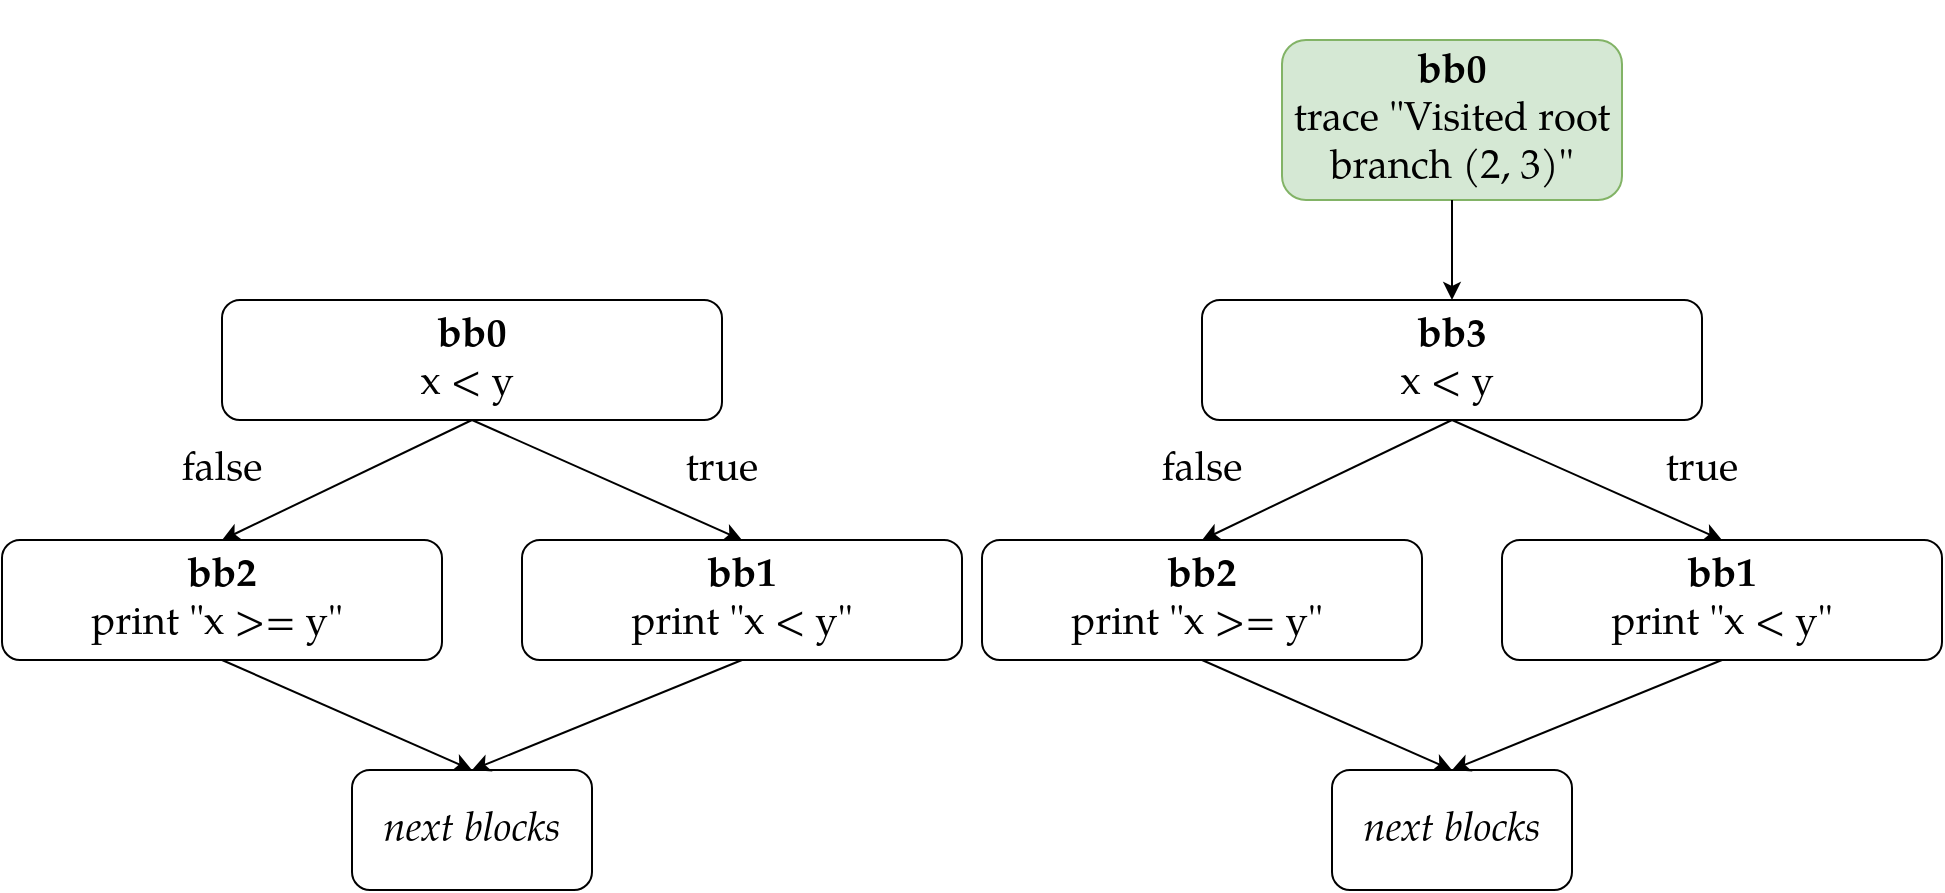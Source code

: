<mxfile version="16.5.1" type="device"><diagram id="mtKesNsxuVSY4DAXMG3T" name="Page-1"><mxGraphModel dx="1933" dy="997" grid="1" gridSize="10" guides="1" tooltips="1" connect="1" arrows="1" fold="1" page="1" pageScale="1" pageWidth="827" pageHeight="1169" math="0" shadow="0"><root><mxCell id="0"/><mxCell id="1" parent="0"/><mxCell id="v6j9mXJMksomTZe7uBYo-1" value="&lt;font style=&quot;font-size: 20px;&quot;&gt;&lt;b style=&quot;font-size: 20px;&quot;&gt;bb0&lt;/b&gt;&lt;br style=&quot;font-size: 20px;&quot;&gt;trace &quot;Visited root branch (2, 3)&quot;&lt;br style=&quot;font-size: 20px;&quot;&gt;&lt;/font&gt;" style="rounded=1;whiteSpace=wrap;html=1;fillColor=#d5e8d4;strokeColor=#82b366;fontFamily=TeX Gyre Pagella;fontSize=20;" parent="1" vertex="1"><mxGeometry x="30" y="160" width="170" height="80" as="geometry"/></mxCell><mxCell id="v6j9mXJMksomTZe7uBYo-3" value="" style="endArrow=classic;html=1;rounded=0;fontSize=18;exitX=0.5;exitY=1;exitDx=0;exitDy=0;entryX=0.5;entryY=0;entryDx=0;entryDy=0;fontFamily=TeX Gyre Pagella;" parent="1" source="v6j9mXJMksomTZe7uBYo-1" target="v6j9mXJMksomTZe7uBYo-17" edge="1"><mxGeometry width="50" height="50" relative="1" as="geometry"><mxPoint x="140" y="440" as="sourcePoint"/><mxPoint x="135" y="320" as="targetPoint"/></mxGeometry></mxCell><mxCell id="v6j9mXJMksomTZe7uBYo-12" value="&lt;font style=&quot;font-size: 20px;&quot;&gt;&lt;i style=&quot;font-size: 20px;&quot;&gt;next blocks&lt;/i&gt;&lt;br style=&quot;font-size: 20px;&quot;&gt;&lt;/font&gt;" style="rounded=1;whiteSpace=wrap;html=1;fontFamily=TeX Gyre Pagella;fontSize=20;" parent="1" vertex="1"><mxGeometry x="55" y="525" width="120" height="60" as="geometry"/></mxCell><mxCell id="v6j9mXJMksomTZe7uBYo-13" value="" style="endArrow=classic;html=1;rounded=0;fontSize=18;exitX=0.5;exitY=1;exitDx=0;exitDy=0;entryX=0.5;entryY=0;entryDx=0;entryDy=0;fontFamily=TeX Gyre Pagella;" parent="1" source="v6j9mXJMksomTZe7uBYo-17" target="v6j9mXJMksomTZe7uBYo-18" edge="1"><mxGeometry width="50" height="50" relative="1" as="geometry"><mxPoint x="135" y="380" as="sourcePoint"/><mxPoint x="135" y="450" as="targetPoint"/></mxGeometry></mxCell><mxCell id="v6j9mXJMksomTZe7uBYo-17" value="&lt;font style=&quot;font-size: 20px;&quot;&gt;&lt;b style=&quot;font-size: 20px;&quot;&gt;bb3&lt;/b&gt;&lt;br style=&quot;font-size: 20px;&quot;&gt;x &amp;lt; y&amp;nbsp;&lt;br style=&quot;font-size: 20px;&quot;&gt;&lt;/font&gt;" style="rounded=1;whiteSpace=wrap;html=1;fontFamily=TeX Gyre Pagella;fontSize=20;" parent="1" vertex="1"><mxGeometry x="-10" y="290" width="250" height="60" as="geometry"/></mxCell><mxCell id="v6j9mXJMksomTZe7uBYo-18" value="&lt;font style=&quot;font-size: 20px;&quot;&gt;&lt;b style=&quot;font-size: 20px;&quot;&gt;bb2&lt;/b&gt;&lt;br style=&quot;font-size: 20px;&quot;&gt;print &quot;x &amp;gt;= y&quot;&amp;nbsp;&lt;br style=&quot;font-size: 20px;&quot;&gt;&lt;/font&gt;" style="rounded=1;whiteSpace=wrap;html=1;fontFamily=TeX Gyre Pagella;fontSize=20;" parent="1" vertex="1"><mxGeometry x="-120" y="410" width="220" height="60" as="geometry"/></mxCell><mxCell id="v6j9mXJMksomTZe7uBYo-19" value="" style="endArrow=classic;html=1;rounded=0;fontSize=18;exitX=0.5;exitY=1;exitDx=0;exitDy=0;entryX=0.5;entryY=0;entryDx=0;entryDy=0;fontFamily=TeX Gyre Pagella;" parent="1" source="v6j9mXJMksomTZe7uBYo-18" target="v6j9mXJMksomTZe7uBYo-12" edge="1"><mxGeometry width="50" height="50" relative="1" as="geometry"><mxPoint x="-70" y="680" as="sourcePoint"/><mxPoint x="115" y="525" as="targetPoint"/></mxGeometry></mxCell><mxCell id="v6j9mXJMksomTZe7uBYo-23" value="" style="rounded=0;whiteSpace=wrap;html=1;fontSize=18;fillColor=none;strokeColor=none;fontFamily=TeX Gyre Pagella;" parent="1" vertex="1"><mxGeometry x="200" y="140" width="120" height="10" as="geometry"/></mxCell><mxCell id="s0v0_Ke3-0rXSa0jnAtA-2" value="&lt;font style=&quot;font-size: 20px;&quot;&gt;&lt;b style=&quot;font-size: 20px;&quot;&gt;bb1&lt;/b&gt;&lt;br style=&quot;font-size: 20px;&quot;&gt;print &quot;x &amp;lt; y&quot;&lt;br style=&quot;font-size: 20px;&quot;&gt;&lt;/font&gt;" style="rounded=1;whiteSpace=wrap;html=1;fontFamily=TeX Gyre Pagella;fontSize=20;" parent="1" vertex="1"><mxGeometry x="140" y="410" width="220" height="60" as="geometry"/></mxCell><mxCell id="s0v0_Ke3-0rXSa0jnAtA-3" value="" style="endArrow=classic;html=1;rounded=0;fontSize=18;exitX=0.5;exitY=1;exitDx=0;exitDy=0;entryX=0.5;entryY=0;entryDx=0;entryDy=0;fontFamily=TeX Gyre Pagella;" parent="1" source="v6j9mXJMksomTZe7uBYo-17" target="s0v0_Ke3-0rXSa0jnAtA-2" edge="1"><mxGeometry width="50" height="50" relative="1" as="geometry"><mxPoint x="440" y="440" as="sourcePoint"/><mxPoint x="490" y="390" as="targetPoint"/></mxGeometry></mxCell><mxCell id="s0v0_Ke3-0rXSa0jnAtA-4" value="false" style="text;html=1;strokeColor=none;fillColor=none;align=center;verticalAlign=middle;whiteSpace=wrap;rounded=0;fontSize=20;fontFamily=TeX Gyre Pagella;" parent="1" vertex="1"><mxGeometry x="-40" y="360" width="60" height="30" as="geometry"/></mxCell><mxCell id="s0v0_Ke3-0rXSa0jnAtA-5" value="true" style="text;html=1;strokeColor=none;fillColor=none;align=center;verticalAlign=middle;whiteSpace=wrap;rounded=0;fontSize=20;fontFamily=TeX Gyre Pagella;" parent="1" vertex="1"><mxGeometry x="210" y="360" width="60" height="30" as="geometry"/></mxCell><mxCell id="s0v0_Ke3-0rXSa0jnAtA-6" value="" style="endArrow=classic;html=1;rounded=0;fontSize=18;exitX=0.5;exitY=1;exitDx=0;exitDy=0;entryX=0.5;entryY=0;entryDx=0;entryDy=0;fontFamily=TeX Gyre Pagella;" parent="1" source="s0v0_Ke3-0rXSa0jnAtA-2" target="v6j9mXJMksomTZe7uBYo-12" edge="1"><mxGeometry width="50" height="50" relative="1" as="geometry"><mxPoint x="210" y="650" as="sourcePoint"/><mxPoint x="260" y="600" as="targetPoint"/></mxGeometry></mxCell><mxCell id="q80jvsXbF7F5Jzxo86wh-1" value="" style="rounded=0;whiteSpace=wrap;html=1;fillColor=none;strokeColor=none;fontFamily=TeX Gyre Pagella;" parent="1" vertex="1"><mxGeometry x="55" y="160" width="120" height="10" as="geometry"/></mxCell><mxCell id="Cor1nFBbsyVssN0_zUNe-3" value="&lt;font style=&quot;font-size: 20px;&quot;&gt;&lt;i style=&quot;font-size: 20px;&quot;&gt;next blocks&lt;/i&gt;&lt;br style=&quot;font-size: 20px;&quot;&gt;&lt;/font&gt;" style="rounded=1;whiteSpace=wrap;html=1;fontFamily=TeX Gyre Pagella;fontSize=20;" parent="1" vertex="1"><mxGeometry x="-435" y="525" width="120" height="60" as="geometry"/></mxCell><mxCell id="Cor1nFBbsyVssN0_zUNe-4" value="" style="endArrow=classic;html=1;rounded=0;fontSize=18;exitX=0.5;exitY=1;exitDx=0;exitDy=0;entryX=0.5;entryY=0;entryDx=0;entryDy=0;fontFamily=TeX Gyre Pagella;" parent="1" source="Cor1nFBbsyVssN0_zUNe-5" target="Cor1nFBbsyVssN0_zUNe-6" edge="1"><mxGeometry width="50" height="50" relative="1" as="geometry"><mxPoint x="-355" y="380" as="sourcePoint"/><mxPoint x="-355" y="450" as="targetPoint"/></mxGeometry></mxCell><mxCell id="Cor1nFBbsyVssN0_zUNe-5" value="&lt;font style=&quot;font-size: 20px;&quot;&gt;&lt;b style=&quot;font-size: 20px;&quot;&gt;bb0&lt;/b&gt;&lt;br style=&quot;font-size: 20px;&quot;&gt;x &amp;lt; y&amp;nbsp;&lt;br style=&quot;font-size: 20px;&quot;&gt;&lt;/font&gt;" style="rounded=1;whiteSpace=wrap;html=1;fontFamily=TeX Gyre Pagella;fontSize=20;" parent="1" vertex="1"><mxGeometry x="-500" y="290" width="250" height="60" as="geometry"/></mxCell><mxCell id="Cor1nFBbsyVssN0_zUNe-6" value="&lt;font style=&quot;font-size: 20px;&quot;&gt;&lt;b style=&quot;font-size: 20px;&quot;&gt;bb2&lt;/b&gt;&lt;br style=&quot;font-size: 20px;&quot;&gt;print &quot;x &amp;gt;= y&quot;&amp;nbsp;&lt;br style=&quot;font-size: 20px;&quot;&gt;&lt;/font&gt;" style="rounded=1;whiteSpace=wrap;html=1;fontFamily=TeX Gyre Pagella;fontSize=20;" parent="1" vertex="1"><mxGeometry x="-610" y="410" width="220" height="60" as="geometry"/></mxCell><mxCell id="Cor1nFBbsyVssN0_zUNe-7" value="" style="endArrow=classic;html=1;rounded=0;fontSize=18;exitX=0.5;exitY=1;exitDx=0;exitDy=0;entryX=0.5;entryY=0;entryDx=0;entryDy=0;fontFamily=TeX Gyre Pagella;" parent="1" source="Cor1nFBbsyVssN0_zUNe-6" target="Cor1nFBbsyVssN0_zUNe-3" edge="1"><mxGeometry width="50" height="50" relative="1" as="geometry"><mxPoint x="-560" y="680" as="sourcePoint"/><mxPoint x="-375" y="525" as="targetPoint"/></mxGeometry></mxCell><mxCell id="Cor1nFBbsyVssN0_zUNe-8" value="&lt;font style=&quot;font-size: 20px;&quot;&gt;&lt;b style=&quot;font-size: 20px;&quot;&gt;bb1&lt;/b&gt;&lt;br style=&quot;font-size: 20px;&quot;&gt;print &quot;x &amp;lt; y&quot;&lt;br style=&quot;font-size: 20px;&quot;&gt;&lt;/font&gt;" style="rounded=1;whiteSpace=wrap;html=1;fontFamily=TeX Gyre Pagella;fontSize=20;" parent="1" vertex="1"><mxGeometry x="-350" y="410" width="220" height="60" as="geometry"/></mxCell><mxCell id="Cor1nFBbsyVssN0_zUNe-9" value="" style="endArrow=classic;html=1;rounded=0;fontSize=18;exitX=0.5;exitY=1;exitDx=0;exitDy=0;entryX=0.5;entryY=0;entryDx=0;entryDy=0;fontFamily=TeX Gyre Pagella;" parent="1" source="Cor1nFBbsyVssN0_zUNe-5" target="Cor1nFBbsyVssN0_zUNe-8" edge="1"><mxGeometry width="50" height="50" relative="1" as="geometry"><mxPoint x="-50" y="440" as="sourcePoint"/><mxPoint y="390" as="targetPoint"/></mxGeometry></mxCell><mxCell id="Cor1nFBbsyVssN0_zUNe-10" value="false" style="text;html=1;strokeColor=none;fillColor=none;align=center;verticalAlign=middle;whiteSpace=wrap;rounded=0;fontSize=20;fontFamily=TeX Gyre Pagella;" parent="1" vertex="1"><mxGeometry x="-530" y="360" width="60" height="30" as="geometry"/></mxCell><mxCell id="Cor1nFBbsyVssN0_zUNe-11" value="true" style="text;html=1;strokeColor=none;fillColor=none;align=center;verticalAlign=middle;whiteSpace=wrap;rounded=0;fontSize=20;fontFamily=TeX Gyre Pagella;" parent="1" vertex="1"><mxGeometry x="-280" y="360" width="60" height="30" as="geometry"/></mxCell><mxCell id="Cor1nFBbsyVssN0_zUNe-12" value="" style="endArrow=classic;html=1;rounded=0;fontSize=18;exitX=0.5;exitY=1;exitDx=0;exitDy=0;entryX=0.5;entryY=0;entryDx=0;entryDy=0;fontFamily=TeX Gyre Pagella;" parent="1" source="Cor1nFBbsyVssN0_zUNe-8" target="Cor1nFBbsyVssN0_zUNe-3" edge="1"><mxGeometry width="50" height="50" relative="1" as="geometry"><mxPoint x="-280" y="650" as="sourcePoint"/><mxPoint x="-230" y="600" as="targetPoint"/></mxGeometry></mxCell><mxCell id="Cor1nFBbsyVssN0_zUNe-13" value="" style="rounded=0;whiteSpace=wrap;html=1;fillColor=none;strokeColor=none;fontFamily=TeX Gyre Pagella;" parent="1" vertex="1"><mxGeometry x="-435" y="160" width="120" height="10" as="geometry"/></mxCell></root></mxGraphModel></diagram></mxfile>